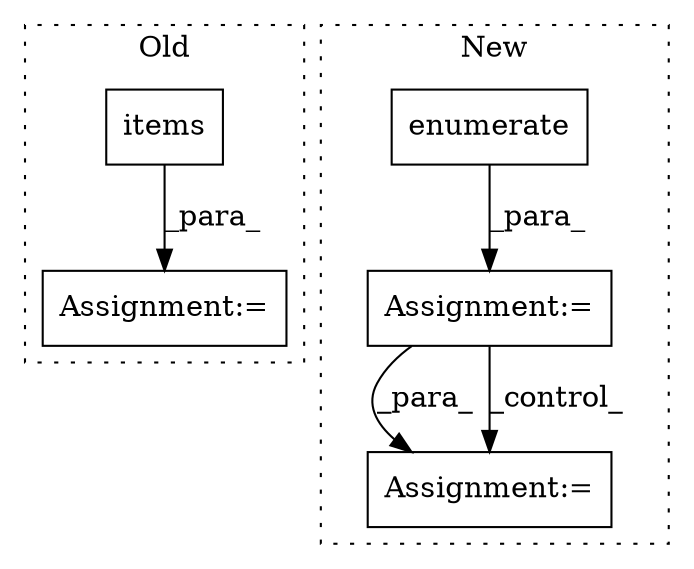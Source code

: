 digraph G {
subgraph cluster0 {
1 [label="items" a="32" s="4082" l="7" shape="box"];
5 [label="Assignment:=" a="7" s="4038" l="134" shape="box"];
label = "Old";
style="dotted";
}
subgraph cluster1 {
2 [label="enumerate" a="32" s="4395,4411" l="10,1" shape="box"];
3 [label="Assignment:=" a="7" s="4618" l="1" shape="box"];
4 [label="Assignment:=" a="7" s="4319,4412" l="63,2" shape="box"];
label = "New";
style="dotted";
}
1 -> 5 [label="_para_"];
2 -> 4 [label="_para_"];
4 -> 3 [label="_para_"];
4 -> 3 [label="_control_"];
}